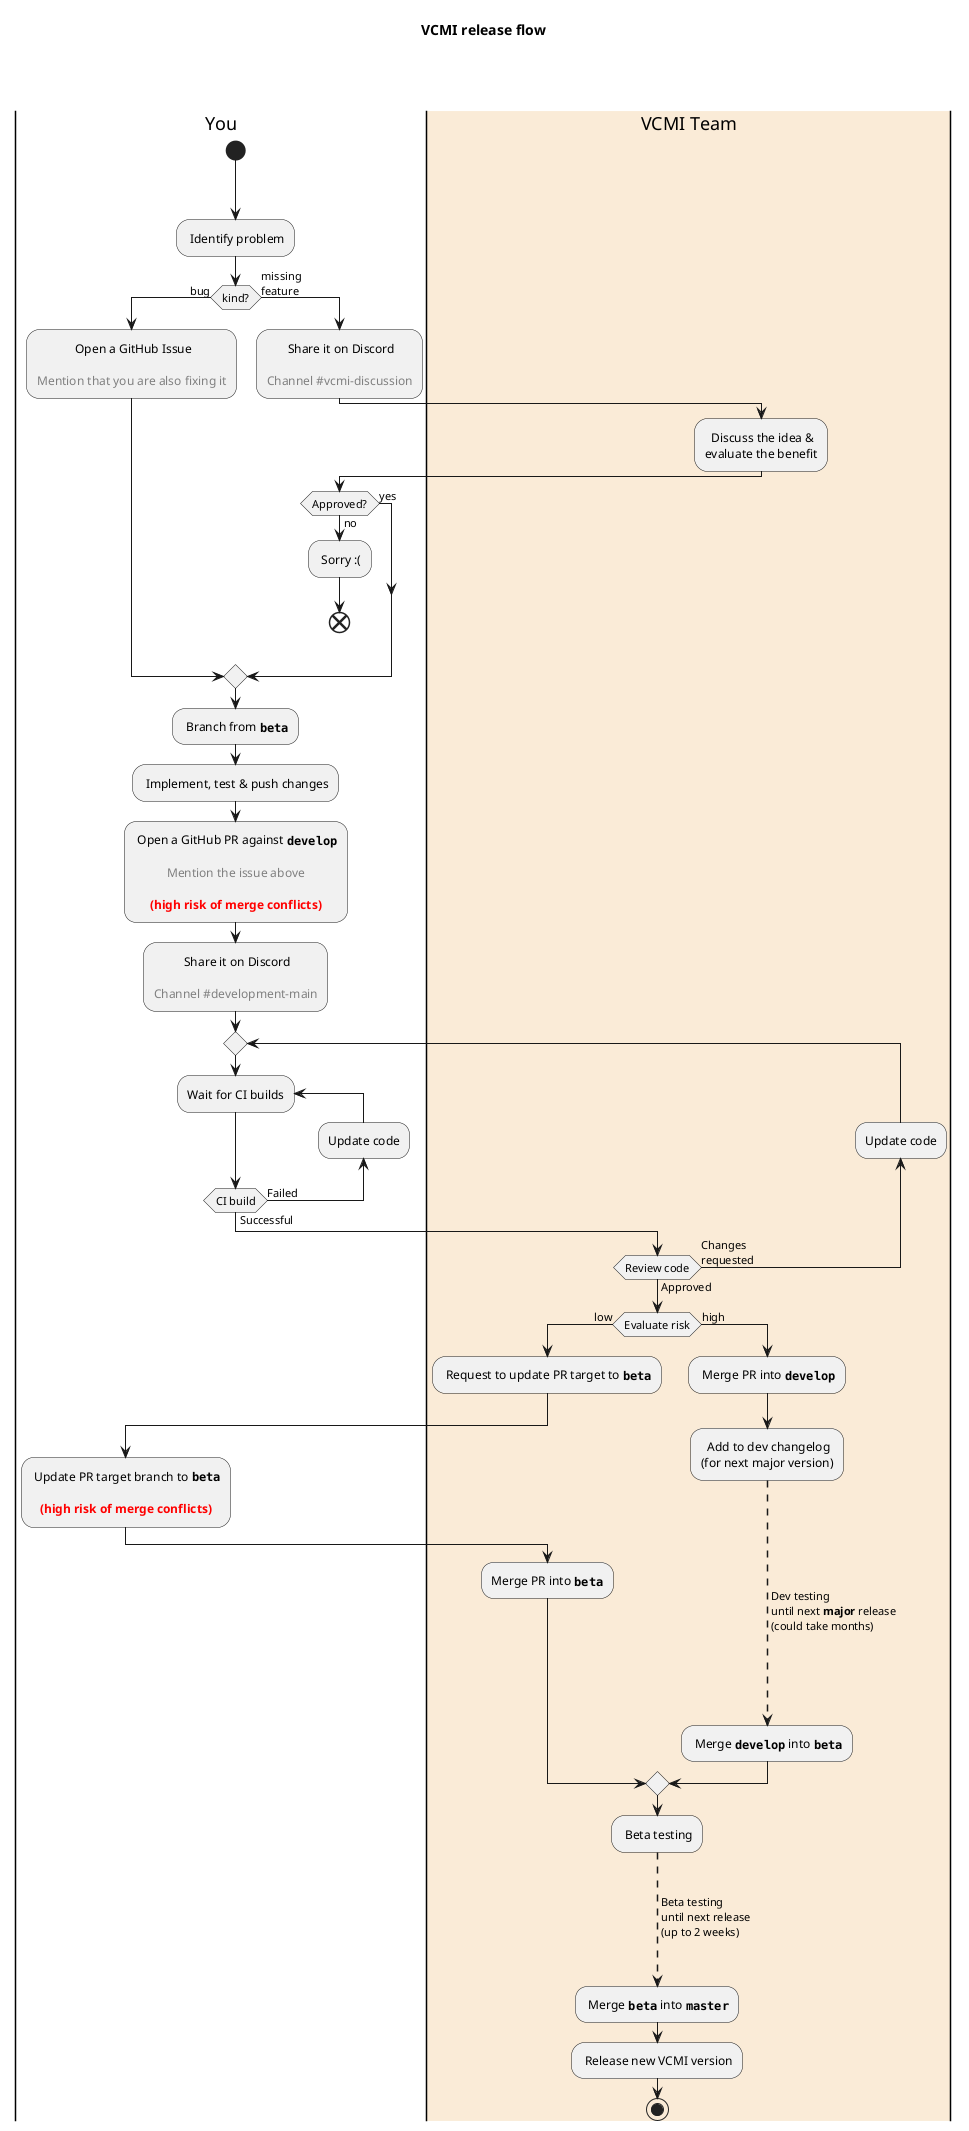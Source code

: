 @startuml "vcmi-git-flow"
title "VCMI release flow\n\n\n"

' skinparam DefaultFontName monospaced
skinparam defaultTextAlignment center
skinparam NoteTextAlignment left

' Used in place of " " where line wrapping is undesired
!$nbsp = "<U+00A0>"

!function $code($txt)
  !return "<font:monospaced><b>"+$txt+"</b></font>"
!endfunction

!procedure $desc($txt)

<color:gray>$txt</color>
!endprocedure

|You|
start
->\n;
: Identify problem;

if (kind?) is (bug) then
  : Open a GitHub Issue
  $desc("Mention that you are also fixing it");
else (missing\nfeature)
  : Share it on Discord
  $desc("Channel #vcmi-discussion");

  |VCMI Team|
  : Discuss the idea &
  evaluate the benefit;

  |You|
  if (Approved?) is (no) then
    : Sorry :(;
    end
  else (yes)
  endif
endif

: Branch from $code(beta);

: Implement, test & push changes;

: Open a GitHub PR against $code("develop")
$desc("Mention the issue above")

<color:red><b>(high risk of merge conflicts);

: Share it on Discord
$desc("Channel #development-main");

repeat
  repeat :Wait for CI builds;
  backward :Update code;
  repeat while (CI build) is (Failed) not (Successful)
  |#AntiqueWhite|VCMI Team|
backward :Update code;
repeat while (Review code) is (Changes\nrequested) not (Approved)

if (Evaluate risk) is (low) then
  : Request to update PR target to $code("beta");
  ->\n;
|You|
  : Update PR target branch to $code("beta")

<color:red><b>(high risk of merge conflicts);
  |VCMI Team|
  :Merge PR into $code("beta");
else (high)
|VCMI Team|
  : Merge PR into $code("develop");
  : Add to dev changelog\n(for next major version);
  -[dashed]-> \n\n\n\n\n\nDev testing\nuntil next **major** release\n(could take months)\n\n\n\n\n;
  : Merge $code("develop") into $code("beta");
endif
: Beta testing;
-[dashed]-> \n\nBeta testing\nuntil next release\n(up to 2 weeks)\n\n;
: Merge $code("beta") into $code("master");
: Release new VCMI version;
stop

@enduml

